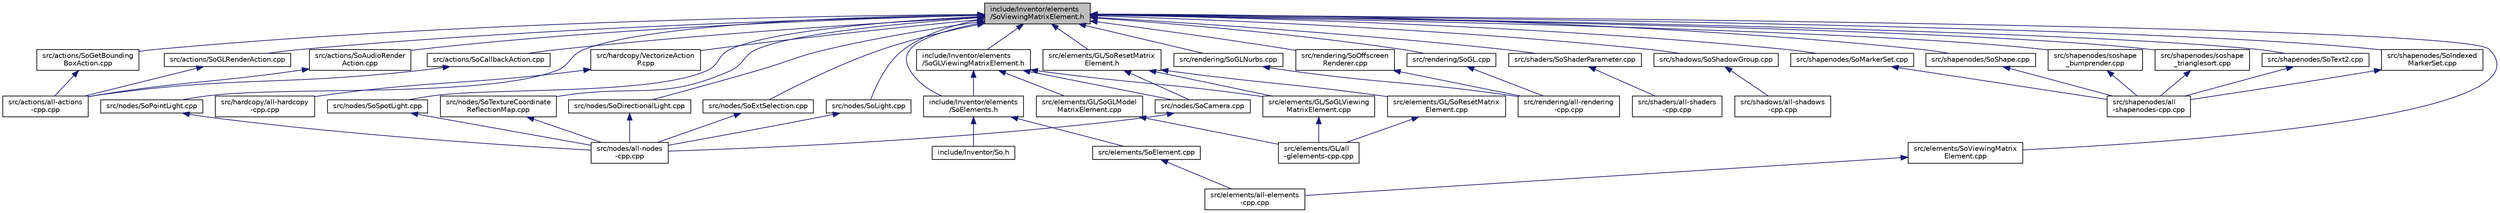 digraph "include/Inventor/elements/SoViewingMatrixElement.h"
{
 // LATEX_PDF_SIZE
  edge [fontname="Helvetica",fontsize="10",labelfontname="Helvetica",labelfontsize="10"];
  node [fontname="Helvetica",fontsize="10",shape=record];
  Node1 [label="include/Inventor/elements\l/SoViewingMatrixElement.h",height=0.2,width=0.4,color="black", fillcolor="grey75", style="filled", fontcolor="black",tooltip=" "];
  Node1 -> Node2 [dir="back",color="midnightblue",fontsize="10",style="solid",fontname="Helvetica"];
  Node2 [label="src/actions/SoAudioRender\lAction.cpp",height=0.2,width=0.4,color="black", fillcolor="white", style="filled",URL="$SoAudioRenderAction_8cpp.html",tooltip=" "];
  Node2 -> Node3 [dir="back",color="midnightblue",fontsize="10",style="solid",fontname="Helvetica"];
  Node3 [label="src/actions/all-actions\l-cpp.cpp",height=0.2,width=0.4,color="black", fillcolor="white", style="filled",URL="$all-actions-cpp_8cpp.html",tooltip=" "];
  Node1 -> Node4 [dir="back",color="midnightblue",fontsize="10",style="solid",fontname="Helvetica"];
  Node4 [label="src/actions/SoCallbackAction.cpp",height=0.2,width=0.4,color="black", fillcolor="white", style="filled",URL="$SoCallbackAction_8cpp.html",tooltip=" "];
  Node4 -> Node3 [dir="back",color="midnightblue",fontsize="10",style="solid",fontname="Helvetica"];
  Node1 -> Node5 [dir="back",color="midnightblue",fontsize="10",style="solid",fontname="Helvetica"];
  Node5 [label="src/actions/SoGetBounding\lBoxAction.cpp",height=0.2,width=0.4,color="black", fillcolor="white", style="filled",URL="$SoGetBoundingBoxAction_8cpp.html",tooltip=" "];
  Node5 -> Node3 [dir="back",color="midnightblue",fontsize="10",style="solid",fontname="Helvetica"];
  Node1 -> Node6 [dir="back",color="midnightblue",fontsize="10",style="solid",fontname="Helvetica"];
  Node6 [label="src/actions/SoGLRenderAction.cpp",height=0.2,width=0.4,color="black", fillcolor="white", style="filled",URL="$SoGLRenderAction_8cpp.html",tooltip=" "];
  Node6 -> Node3 [dir="back",color="midnightblue",fontsize="10",style="solid",fontname="Helvetica"];
  Node1 -> Node7 [dir="back",color="midnightblue",fontsize="10",style="solid",fontname="Helvetica"];
  Node7 [label="src/elements/GL/SoResetMatrix\lElement.h",height=0.2,width=0.4,color="black", fillcolor="white", style="filled",URL="$SoResetMatrixElement_8h.html",tooltip=" "];
  Node7 -> Node8 [dir="back",color="midnightblue",fontsize="10",style="solid",fontname="Helvetica"];
  Node8 [label="src/elements/GL/SoGLViewing\lMatrixElement.cpp",height=0.2,width=0.4,color="black", fillcolor="white", style="filled",URL="$SoGLViewingMatrixElement_8cpp.html",tooltip=" "];
  Node8 -> Node9 [dir="back",color="midnightblue",fontsize="10",style="solid",fontname="Helvetica"];
  Node9 [label="src/elements/GL/all\l-glelements-cpp.cpp",height=0.2,width=0.4,color="black", fillcolor="white", style="filled",URL="$all-glelements-cpp_8cpp.html",tooltip=" "];
  Node7 -> Node10 [dir="back",color="midnightblue",fontsize="10",style="solid",fontname="Helvetica"];
  Node10 [label="src/elements/GL/SoResetMatrix\lElement.cpp",height=0.2,width=0.4,color="black", fillcolor="white", style="filled",URL="$SoResetMatrixElement_8cpp.html",tooltip=" "];
  Node10 -> Node9 [dir="back",color="midnightblue",fontsize="10",style="solid",fontname="Helvetica"];
  Node7 -> Node11 [dir="back",color="midnightblue",fontsize="10",style="solid",fontname="Helvetica"];
  Node11 [label="src/nodes/SoCamera.cpp",height=0.2,width=0.4,color="black", fillcolor="white", style="filled",URL="$SoCamera_8cpp.html",tooltip=" "];
  Node11 -> Node12 [dir="back",color="midnightblue",fontsize="10",style="solid",fontname="Helvetica"];
  Node12 [label="src/nodes/all-nodes\l-cpp.cpp",height=0.2,width=0.4,color="black", fillcolor="white", style="filled",URL="$all-nodes-cpp_8cpp.html",tooltip=" "];
  Node1 -> Node13 [dir="back",color="midnightblue",fontsize="10",style="solid",fontname="Helvetica"];
  Node13 [label="src/elements/SoViewingMatrix\lElement.cpp",height=0.2,width=0.4,color="black", fillcolor="white", style="filled",URL="$SoViewingMatrixElement_8cpp.html",tooltip=" "];
  Node13 -> Node14 [dir="back",color="midnightblue",fontsize="10",style="solid",fontname="Helvetica"];
  Node14 [label="src/elements/all-elements\l-cpp.cpp",height=0.2,width=0.4,color="black", fillcolor="white", style="filled",URL="$all-elements-cpp_8cpp.html",tooltip=" "];
  Node1 -> Node15 [dir="back",color="midnightblue",fontsize="10",style="solid",fontname="Helvetica"];
  Node15 [label="src/hardcopy/VectorizeAction\lP.cpp",height=0.2,width=0.4,color="black", fillcolor="white", style="filled",URL="$VectorizeActionP_8cpp.html",tooltip=" "];
  Node15 -> Node16 [dir="back",color="midnightblue",fontsize="10",style="solid",fontname="Helvetica"];
  Node16 [label="src/hardcopy/all-hardcopy\l-cpp.cpp",height=0.2,width=0.4,color="black", fillcolor="white", style="filled",URL="$all-hardcopy-cpp_8cpp.html",tooltip=" "];
  Node1 -> Node17 [dir="back",color="midnightblue",fontsize="10",style="solid",fontname="Helvetica"];
  Node17 [label="src/nodes/SoDirectionalLight.cpp",height=0.2,width=0.4,color="black", fillcolor="white", style="filled",URL="$SoDirectionalLight_8cpp.html",tooltip=" "];
  Node17 -> Node12 [dir="back",color="midnightblue",fontsize="10",style="solid",fontname="Helvetica"];
  Node1 -> Node18 [dir="back",color="midnightblue",fontsize="10",style="solid",fontname="Helvetica"];
  Node18 [label="src/nodes/SoExtSelection.cpp",height=0.2,width=0.4,color="black", fillcolor="white", style="filled",URL="$SoExtSelection_8cpp.html",tooltip=" "];
  Node18 -> Node12 [dir="back",color="midnightblue",fontsize="10",style="solid",fontname="Helvetica"];
  Node1 -> Node19 [dir="back",color="midnightblue",fontsize="10",style="solid",fontname="Helvetica"];
  Node19 [label="src/nodes/SoLight.cpp",height=0.2,width=0.4,color="black", fillcolor="white", style="filled",URL="$SoLight_8cpp.html",tooltip=" "];
  Node19 -> Node12 [dir="back",color="midnightblue",fontsize="10",style="solid",fontname="Helvetica"];
  Node1 -> Node20 [dir="back",color="midnightblue",fontsize="10",style="solid",fontname="Helvetica"];
  Node20 [label="src/nodes/SoPointLight.cpp",height=0.2,width=0.4,color="black", fillcolor="white", style="filled",URL="$SoPointLight_8cpp.html",tooltip=" "];
  Node20 -> Node12 [dir="back",color="midnightblue",fontsize="10",style="solid",fontname="Helvetica"];
  Node1 -> Node21 [dir="back",color="midnightblue",fontsize="10",style="solid",fontname="Helvetica"];
  Node21 [label="src/nodes/SoSpotLight.cpp",height=0.2,width=0.4,color="black", fillcolor="white", style="filled",URL="$SoSpotLight_8cpp.html",tooltip=" "];
  Node21 -> Node12 [dir="back",color="midnightblue",fontsize="10",style="solid",fontname="Helvetica"];
  Node1 -> Node22 [dir="back",color="midnightblue",fontsize="10",style="solid",fontname="Helvetica"];
  Node22 [label="src/nodes/SoTextureCoordinate\lReflectionMap.cpp",height=0.2,width=0.4,color="black", fillcolor="white", style="filled",URL="$SoTextureCoordinateReflectionMap_8cpp.html",tooltip=" "];
  Node22 -> Node12 [dir="back",color="midnightblue",fontsize="10",style="solid",fontname="Helvetica"];
  Node1 -> Node23 [dir="back",color="midnightblue",fontsize="10",style="solid",fontname="Helvetica"];
  Node23 [label="src/rendering/SoGL.cpp",height=0.2,width=0.4,color="black", fillcolor="white", style="filled",URL="$SoGL_8cpp.html",tooltip=" "];
  Node23 -> Node24 [dir="back",color="midnightblue",fontsize="10",style="solid",fontname="Helvetica"];
  Node24 [label="src/rendering/all-rendering\l-cpp.cpp",height=0.2,width=0.4,color="black", fillcolor="white", style="filled",URL="$all-rendering-cpp_8cpp.html",tooltip=" "];
  Node1 -> Node25 [dir="back",color="midnightblue",fontsize="10",style="solid",fontname="Helvetica"];
  Node25 [label="src/rendering/SoGLNurbs.cpp",height=0.2,width=0.4,color="black", fillcolor="white", style="filled",URL="$SoGLNurbs_8cpp.html",tooltip=" "];
  Node25 -> Node24 [dir="back",color="midnightblue",fontsize="10",style="solid",fontname="Helvetica"];
  Node1 -> Node26 [dir="back",color="midnightblue",fontsize="10",style="solid",fontname="Helvetica"];
  Node26 [label="src/rendering/SoOffscreen\lRenderer.cpp",height=0.2,width=0.4,color="black", fillcolor="white", style="filled",URL="$SoOffscreenRenderer_8cpp.html",tooltip=" "];
  Node26 -> Node24 [dir="back",color="midnightblue",fontsize="10",style="solid",fontname="Helvetica"];
  Node1 -> Node27 [dir="back",color="midnightblue",fontsize="10",style="solid",fontname="Helvetica"];
  Node27 [label="src/shaders/SoShaderParameter.cpp",height=0.2,width=0.4,color="black", fillcolor="white", style="filled",URL="$SoShaderParameter_8cpp.html",tooltip=" "];
  Node27 -> Node28 [dir="back",color="midnightblue",fontsize="10",style="solid",fontname="Helvetica"];
  Node28 [label="src/shaders/all-shaders\l-cpp.cpp",height=0.2,width=0.4,color="black", fillcolor="white", style="filled",URL="$all-shaders-cpp_8cpp.html",tooltip=" "];
  Node1 -> Node29 [dir="back",color="midnightblue",fontsize="10",style="solid",fontname="Helvetica"];
  Node29 [label="src/shadows/SoShadowGroup.cpp",height=0.2,width=0.4,color="black", fillcolor="white", style="filled",URL="$SoShadowGroup_8cpp.html",tooltip=" "];
  Node29 -> Node30 [dir="back",color="midnightblue",fontsize="10",style="solid",fontname="Helvetica"];
  Node30 [label="src/shadows/all-shadows\l-cpp.cpp",height=0.2,width=0.4,color="black", fillcolor="white", style="filled",URL="$all-shadows-cpp_8cpp.html",tooltip=" "];
  Node1 -> Node31 [dir="back",color="midnightblue",fontsize="10",style="solid",fontname="Helvetica"];
  Node31 [label="src/shapenodes/SoIndexed\lMarkerSet.cpp",height=0.2,width=0.4,color="black", fillcolor="white", style="filled",URL="$SoIndexedMarkerSet_8cpp.html",tooltip=" "];
  Node31 -> Node32 [dir="back",color="midnightblue",fontsize="10",style="solid",fontname="Helvetica"];
  Node32 [label="src/shapenodes/all\l-shapenodes-cpp.cpp",height=0.2,width=0.4,color="black", fillcolor="white", style="filled",URL="$all-shapenodes-cpp_8cpp.html",tooltip=" "];
  Node1 -> Node33 [dir="back",color="midnightblue",fontsize="10",style="solid",fontname="Helvetica"];
  Node33 [label="src/shapenodes/SoMarkerSet.cpp",height=0.2,width=0.4,color="black", fillcolor="white", style="filled",URL="$SoMarkerSet_8cpp.html",tooltip=" "];
  Node33 -> Node32 [dir="back",color="midnightblue",fontsize="10",style="solid",fontname="Helvetica"];
  Node1 -> Node34 [dir="back",color="midnightblue",fontsize="10",style="solid",fontname="Helvetica"];
  Node34 [label="src/shapenodes/SoShape.cpp",height=0.2,width=0.4,color="black", fillcolor="white", style="filled",URL="$SoShape_8cpp.html",tooltip=" "];
  Node34 -> Node32 [dir="back",color="midnightblue",fontsize="10",style="solid",fontname="Helvetica"];
  Node1 -> Node35 [dir="back",color="midnightblue",fontsize="10",style="solid",fontname="Helvetica"];
  Node35 [label="src/shapenodes/soshape\l_bumprender.cpp",height=0.2,width=0.4,color="black", fillcolor="white", style="filled",URL="$soshape__bumprender_8cpp.html",tooltip=" "];
  Node35 -> Node32 [dir="back",color="midnightblue",fontsize="10",style="solid",fontname="Helvetica"];
  Node1 -> Node36 [dir="back",color="midnightblue",fontsize="10",style="solid",fontname="Helvetica"];
  Node36 [label="src/shapenodes/soshape\l_trianglesort.cpp",height=0.2,width=0.4,color="black", fillcolor="white", style="filled",URL="$soshape__trianglesort_8cpp.html",tooltip=" "];
  Node36 -> Node32 [dir="back",color="midnightblue",fontsize="10",style="solid",fontname="Helvetica"];
  Node1 -> Node37 [dir="back",color="midnightblue",fontsize="10",style="solid",fontname="Helvetica"];
  Node37 [label="src/shapenodes/SoText2.cpp",height=0.2,width=0.4,color="black", fillcolor="white", style="filled",URL="$SoText2_8cpp.html",tooltip=" "];
  Node37 -> Node32 [dir="back",color="midnightblue",fontsize="10",style="solid",fontname="Helvetica"];
  Node1 -> Node38 [dir="back",color="midnightblue",fontsize="10",style="solid",fontname="Helvetica"];
  Node38 [label="include/Inventor/elements\l/SoElements.h",height=0.2,width=0.4,color="black", fillcolor="white", style="filled",URL="$SoElements_8h.html",tooltip=" "];
  Node38 -> Node39 [dir="back",color="midnightblue",fontsize="10",style="solid",fontname="Helvetica"];
  Node39 [label="src/elements/SoElement.cpp",height=0.2,width=0.4,color="black", fillcolor="white", style="filled",URL="$SoElement_8cpp.html",tooltip=" "];
  Node39 -> Node14 [dir="back",color="midnightblue",fontsize="10",style="solid",fontname="Helvetica"];
  Node38 -> Node40 [dir="back",color="midnightblue",fontsize="10",style="solid",fontname="Helvetica"];
  Node40 [label="include/Inventor/So.h",height=0.2,width=0.4,color="black", fillcolor="white", style="filled",URL="$So_8h.html",tooltip=" "];
  Node1 -> Node41 [dir="back",color="midnightblue",fontsize="10",style="solid",fontname="Helvetica"];
  Node41 [label="include/Inventor/elements\l/SoGLViewingMatrixElement.h",height=0.2,width=0.4,color="black", fillcolor="white", style="filled",URL="$SoGLViewingMatrixElement_8h.html",tooltip=" "];
  Node41 -> Node42 [dir="back",color="midnightblue",fontsize="10",style="solid",fontname="Helvetica"];
  Node42 [label="src/elements/GL/SoGLModel\lMatrixElement.cpp",height=0.2,width=0.4,color="black", fillcolor="white", style="filled",URL="$SoGLModelMatrixElement_8cpp.html",tooltip=" "];
  Node42 -> Node9 [dir="back",color="midnightblue",fontsize="10",style="solid",fontname="Helvetica"];
  Node41 -> Node8 [dir="back",color="midnightblue",fontsize="10",style="solid",fontname="Helvetica"];
  Node41 -> Node11 [dir="back",color="midnightblue",fontsize="10",style="solid",fontname="Helvetica"];
  Node41 -> Node38 [dir="back",color="midnightblue",fontsize="10",style="solid",fontname="Helvetica"];
}
